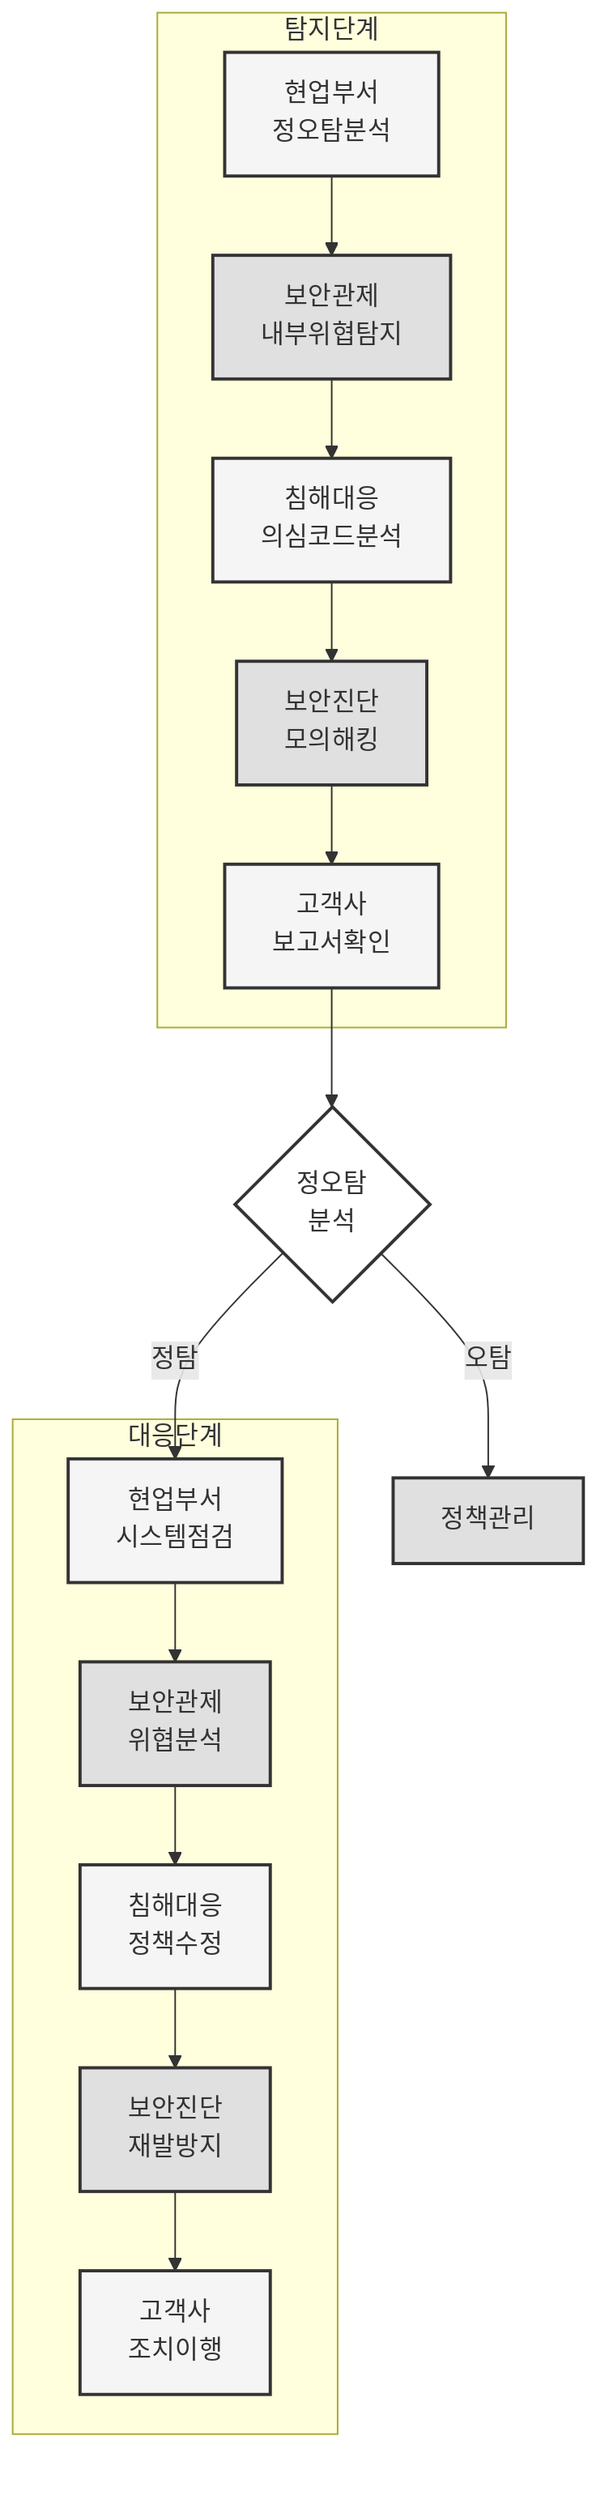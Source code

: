 graph TB
    subgraph 탐지단계
        A1[현업부서\n정오탐분석] 
        B1[보안관제\n내부위협탐지] 
        C1[침해대응\n의심코드분석]
        D1[보안진단\n모의해킹]
        E1[고객사\n보고서확인]

        A1 --> B1
        B1 --> C1
        C1 --> D1
        D1 --> E1
    end

    F{정오탐\n분석}

    subgraph 대응단계
        A2[현업부서\n시스템점검]
        B2[보안관제\n위협분석]
        C2[침해대응\n정책수정]
        D2[보안진단\n재발방지]
        E2[고객사\n조치이행]

        A2 --> B2
        B2 --> C2
        C2 --> D2
        D2 --> E2
    end

    E1 --> F
    F -->|정탐| A2
    F -->|오탐| G[정책관리]

    style A1 fill:#f5f5f5,stroke:#333,stroke-width:2px
    style B1 fill:#e0e0e0,stroke:#333,stroke-width:2px
    style C1 fill:#f5f5f5,stroke:#333,stroke-width:2px
    style D1 fill:#e0e0e0,stroke:#333,stroke-width:2px
    style E1 fill:#f5f5f5,stroke:#333,stroke-width:2px
    style A2 fill:#f5f5f5,stroke:#333,stroke-width:2px
    style B2 fill:#e0e0e0,stroke:#333,stroke-width:2px
    style C2 fill:#f5f5f5,stroke:#333,stroke-width:2px
    style D2 fill:#e0e0e0,stroke:#333,stroke-width:2px
    style E2 fill:#f5f5f5,stroke:#333,stroke-width:2px
    style F fill:#ffffff,stroke:#333,stroke-width:2px
    style G fill:#e0e0e0,stroke:#333,stroke-width:2px